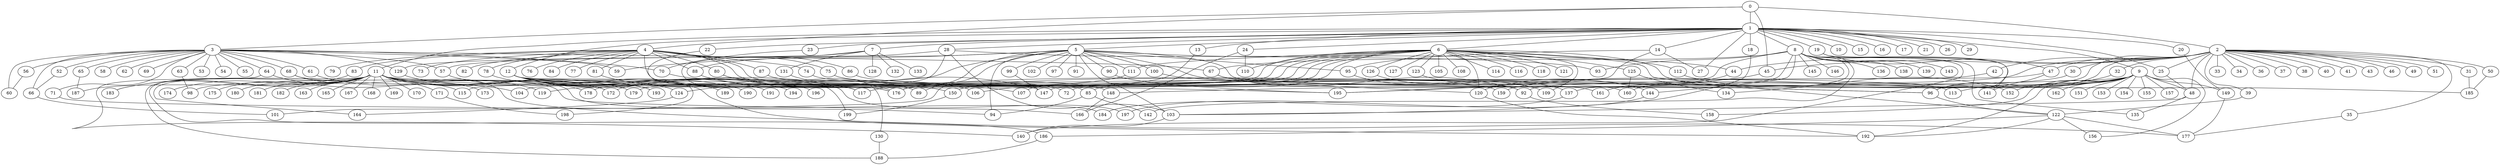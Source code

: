 
graph graphname {
    0 -- 1
0 -- 2
0 -- 3
0 -- 4
0 -- 45
1 -- 5
1 -- 6
1 -- 7
1 -- 8
1 -- 9
1 -- 10
1 -- 11
1 -- 12
1 -- 13
1 -- 14
1 -- 15
1 -- 16
1 -- 17
1 -- 18
1 -- 19
1 -- 20
1 -- 21
1 -- 22
1 -- 23
1 -- 24
1 -- 25
1 -- 26
1 -- 27
1 -- 28
1 -- 29
2 -- 30
2 -- 31
2 -- 32
2 -- 33
2 -- 34
2 -- 35
2 -- 36
2 -- 37
2 -- 38
2 -- 39
2 -- 40
2 -- 41
2 -- 42
2 -- 43
2 -- 44
2 -- 45
2 -- 46
2 -- 47
2 -- 48
2 -- 49
2 -- 50
2 -- 51
2 -- 96
2 -- 92
2 -- 25
2 -- 176
3 -- 64
3 -- 66
3 -- 67
3 -- 68
3 -- 69
3 -- 70
3 -- 65
3 -- 71
3 -- 52
3 -- 53
3 -- 54
3 -- 55
3 -- 56
3 -- 57
3 -- 58
3 -- 59
3 -- 60
3 -- 61
3 -- 62
3 -- 63
3 -- 129
4 -- 72
4 -- 73
4 -- 74
4 -- 75
4 -- 76
4 -- 77
4 -- 78
4 -- 79
4 -- 80
4 -- 81
4 -- 82
4 -- 83
4 -- 84
4 -- 85
4 -- 86
4 -- 87
4 -- 88
4 -- 176
5 -- 96
5 -- 98
5 -- 99
5 -- 100
5 -- 101
5 -- 102
5 -- 97
5 -- 103
5 -- 89
5 -- 90
5 -- 91
5 -- 92
5 -- 93
5 -- 94
5 -- 95
5 -- 59
5 -- 111
5 -- 88
6 -- 104
6 -- 105
6 -- 106
6 -- 107
6 -- 108
6 -- 109
6 -- 110
6 -- 111
6 -- 112
6 -- 113
6 -- 114
6 -- 115
6 -- 116
6 -- 117
6 -- 118
6 -- 119
6 -- 120
6 -- 121
6 -- 122
6 -- 123
6 -- 124
6 -- 125
6 -- 126
6 -- 127
7 -- 128
7 -- 130
7 -- 131
7 -- 132
7 -- 133
7 -- 129
8 -- 134
8 -- 135
8 -- 136
8 -- 137
8 -- 138
8 -- 139
8 -- 140
8 -- 141
8 -- 142
8 -- 143
8 -- 144
8 -- 145
8 -- 146
8 -- 147
8 -- 67
8 -- 93
9 -- 160
9 -- 162
9 -- 161
9 -- 148
9 -- 149
9 -- 150
9 -- 151
9 -- 152
9 -- 153
9 -- 154
9 -- 155
9 -- 156
9 -- 157
9 -- 158
9 -- 159
9 -- 192
9 -- 48
11 -- 163
11 -- 164
11 -- 165
11 -- 166
11 -- 167
11 -- 168
11 -- 169
11 -- 170
11 -- 171
11 -- 172
11 -- 173
11 -- 174
11 -- 175
11 -- 176
11 -- 177
11 -- 178
11 -- 179
11 -- 180
11 -- 181
11 -- 182
11 -- 183
11 -- 184
11 -- 185
11 -- 186
11 -- 187
11 -- 188
12 -- 192
12 -- 194
12 -- 195
12 -- 196
12 -- 197
12 -- 198
12 -- 193
12 -- 199
12 -- 189
12 -- 190
12 -- 191
13 -- 179
14 -- 95
14 -- 195
14 -- 27
18 -- 103
19 -- 96
19 -- 47
20 -- 149
22 -- 117
23 -- 70
24 -- 166
24 -- 110
25 -- 48
28 -- 103
28 -- 44
28 -- 57
28 -- 178
30 -- 85
31 -- 185
32 -- 113
35 -- 177
39 -- 122
42 -- 176
44 -- 120
45 -- 195
47 -- 141
47 -- 72
48 -- 103
48 -- 135
50 -- 185
52 -- 66
56 -- 60
57 -- 193
61 -- 119
63 -- 98
64 -- 104
64 -- 140
65 -- 187
66 -- 101
67 -- 96
67 -- 92
68 -- 115
68 -- 150
70 -- 106
71 -- 94
74 -- 159
75 -- 161
78 -- 124
80 -- 107
80 -- 147
81 -- 117
83 -- 183
85 -- 142
85 -- 94
86 -- 160
87 -- 148
88 -- 89
90 -- 195
92 -- 158
95 -- 109
96 -- 122
99 -- 147
100 -- 120
103 -- 140
111 -- 172
112 -- 152
120 -- 192
122 -- 177
122 -- 156
122 -- 186
122 -- 192
123 -- 144
124 -- 164
125 -- 160
125 -- 134
126 -- 137
129 -- 172
130 -- 188
131 -- 176
137 -- 184
144 -- 197
148 -- 166
149 -- 177
150 -- 199
171 -- 198
186 -- 188

}
